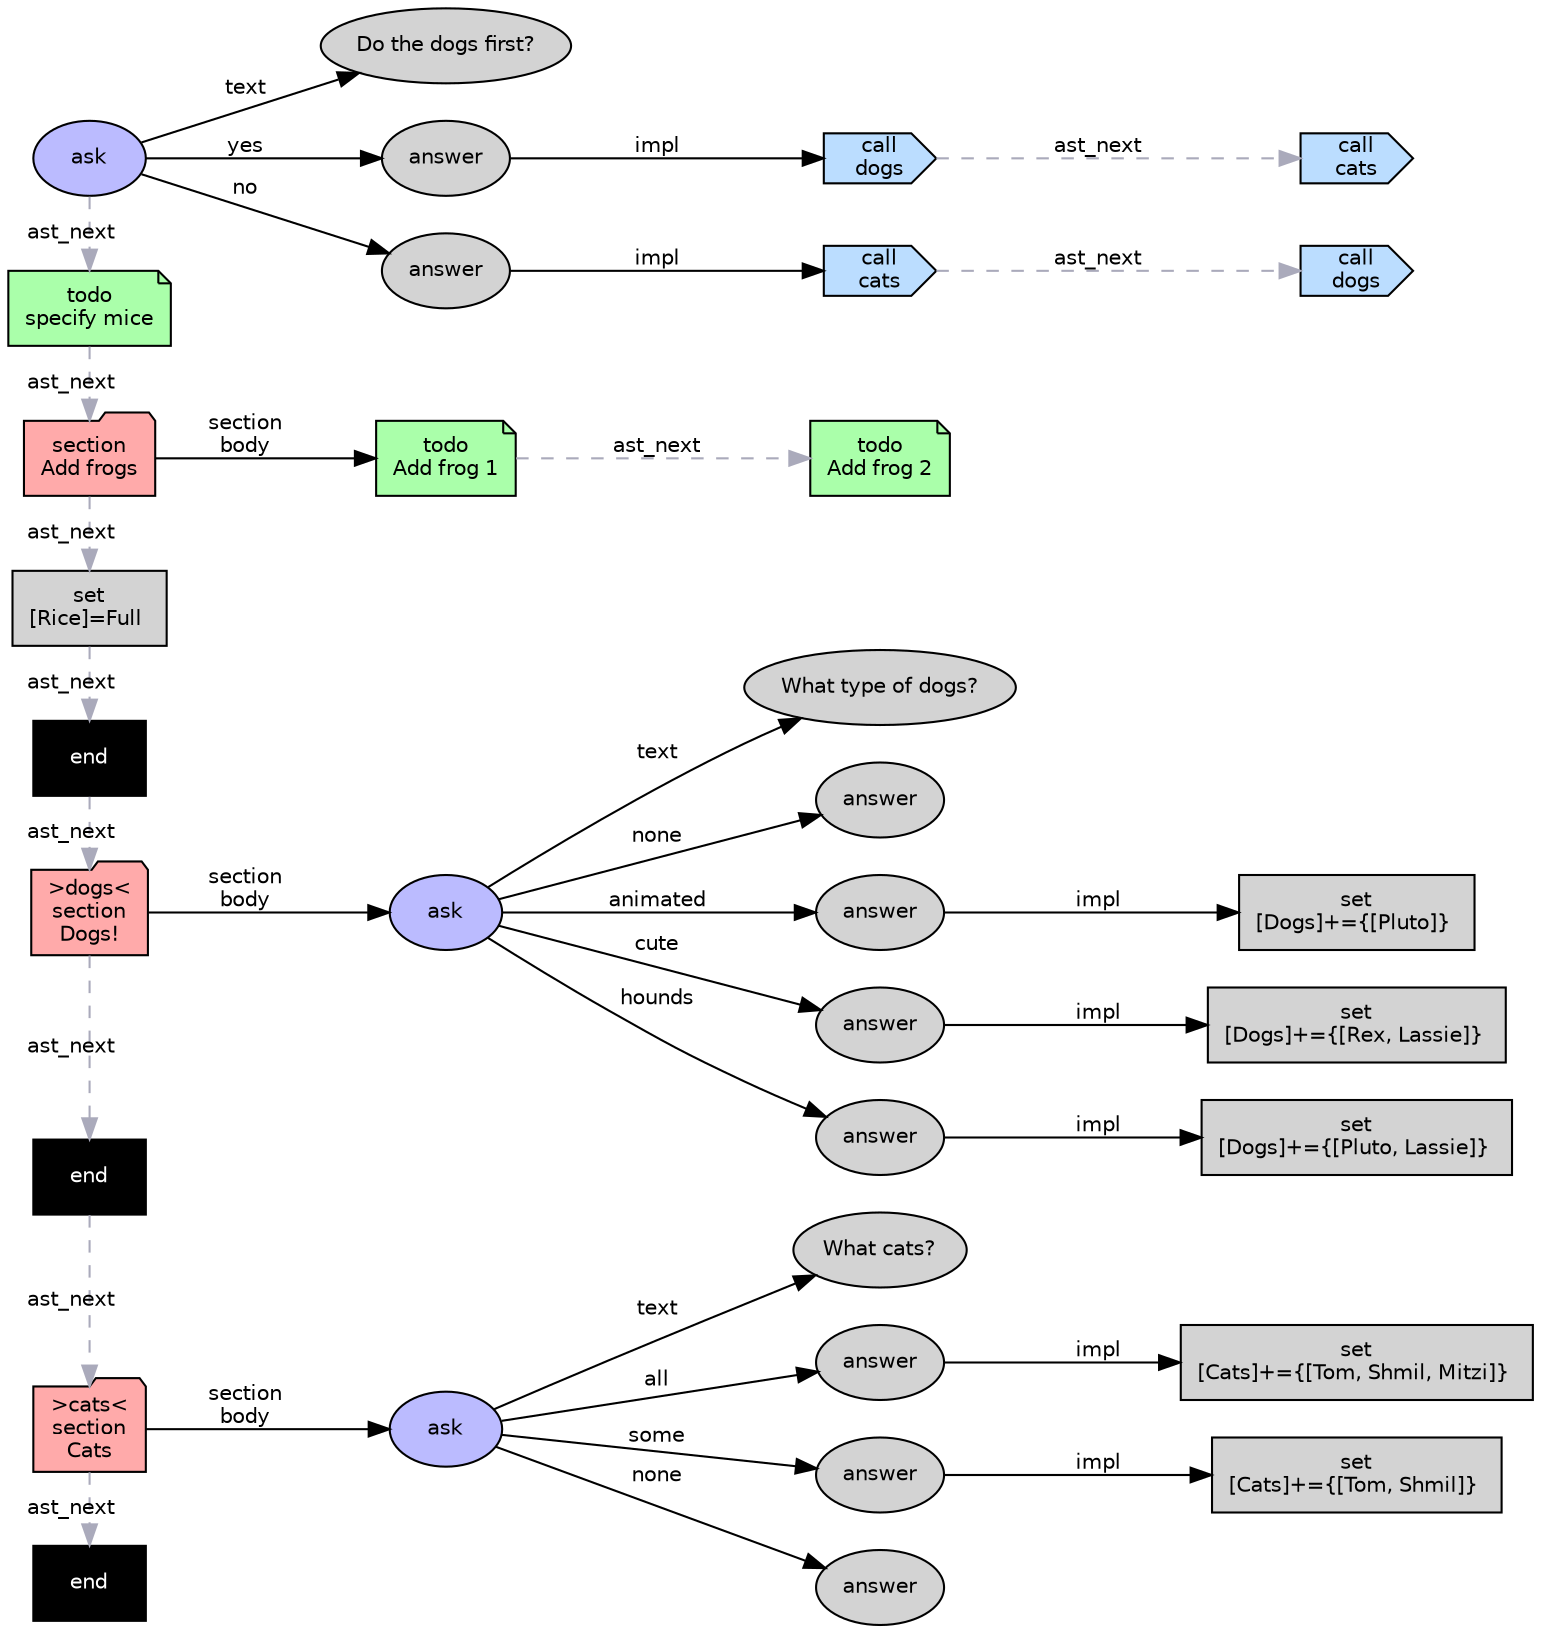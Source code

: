 digraph decisionGraph {
edge [fontname="Helvetica" fontsize="10"]
node [fillcolor="lightgray" style="filled" fontname="Helvetica" fontsize="10"]
rankdir=LR
_18_091_19[ fillcolor="#BBBBFF" label="consider\n" ]
_18_091_19[ fillcolor="#BBBBFF" label="ask\n" ]
_18_091_19_TEXT[ label="Do the dogs first?" ]
_18_091_19_ans_yes[ label="answer" ]
_18_092_19[ fillcolor="#BBDDFF" shape="cds" label="call\ndogs" ]
_18_093_19[ fillcolor="#BBDDFF" shape="cds" label="call\ncats" ]
_18_091_19_ans_no[ label="answer" ]
_18_094_19[ fillcolor="#BBDDFF" shape="cds" label="call\ncats" ]
_18_095_19[ fillcolor="#BBDDFF" shape="cds" label="call\ndogs" ]
_18_096_19[ fillcolor="#AAFFAA" shape="note" label="todo\nspecify mice" ]
_18_097_19[ fillcolor="#FFAAAA" shape="folder" label="section\nAdd frogs" ]
_18_098_19[ fillcolor="#AAFFAA" shape="note" label="todo\nAdd frog 1" ]
_18_099_19[ fillcolor="#AAFFAA" shape="note" label="todo\nAdd frog 2" ]
_18_0910_19[ shape="box" label="set\n[Rice]=Full " ]
_18_0911_19[ fillcolor="#000000" shape="box" color="#000000" fontcolor="#FFFFFF" label="end" ]
dogs[ fillcolor="#FFAAAA" shape="folder" label=">dogs<\nsection\nDogs!" ]
_18_0912_19[ fillcolor="#BBBBFF" label="consider\n" ]
_18_0912_19[ fillcolor="#BBBBFF" label="ask\n" ]
_18_0912_19_TEXT[ label="What type of dogs?" ]
_18_0912_19_ans_none[ label="answer" ]
_18_0912_19_ans_animated[ label="answer" ]
_18_0913_19[ shape="box" label="set\n[Dogs]+={[Pluto]} " ]
_18_0912_19_ans_cute[ label="answer" ]
_18_0914_19[ shape="box" label="set\n[Dogs]+={[Rex, Lassie]} " ]
_18_0912_19_ans_hounds[ label="answer" ]
_18_0915_19[ shape="box" label="set\n[Dogs]+={[Pluto, Lassie]} " ]
_18_0916_19[ fillcolor="#000000" shape="box" color="#000000" fontcolor="#FFFFFF" label="end" ]
cats[ fillcolor="#FFAAAA" shape="folder" label=">cats<\nsection\nCats" ]
_18_0917_19[ fillcolor="#BBBBFF" label="consider\n" ]
_18_0917_19[ fillcolor="#BBBBFF" label="ask\n" ]
_18_0917_19_TEXT[ label="What cats?" ]
_18_0917_19_ans_all[ label="answer" ]
_18_0918_19[ shape="box" label="set\n[Cats]+={[Tom, Shmil, Mitzi]} " ]
_18_0917_19_ans_some[ label="answer" ]
_18_0919_19[ shape="box" label="set\n[Cats]+={[Tom, Shmil]} " ]
_18_0917_19_ans_none[ label="answer" ]
_18_0920_19[ fillcolor="#000000" shape="box" color="#000000" fontcolor="#FFFFFF" label="end" ]
_18_091_19 -> _18_091_19_TEXT[ label="text" ]
_18_091_19 -> _18_091_19_ans_yes[ label="yes" ]
_18_091_19_ans_yes -> _18_092_19[ label="impl" ]
_18_092_19 -> _18_093_19[ color="#AAAABB" constraint="true" style="dashed" label="ast_next" ]
_18_091_19 -> _18_091_19_ans_no[ label="no" ]
_18_091_19_ans_no -> _18_094_19[ label="impl" ]
_18_094_19 -> _18_095_19[ color="#AAAABB" constraint="true" style="dashed" label="ast_next" ]
_18_091_19 -> _18_096_19[ color="#AAAABB" constraint="false" style="dashed" label="ast_next" ]
_18_096_19 -> _18_097_19[ color="#AAAABB" constraint="false" style="dashed" label="ast_next" ]
_18_097_19 -> _18_098_19[ label="section\nbody" ]
_18_098_19 -> _18_099_19[ color="#AAAABB" constraint="true" style="dashed" label="ast_next" ]
_18_097_19 -> _18_0910_19[ color="#AAAABB" constraint="false" style="dashed" label="ast_next" ]
_18_0910_19 -> _18_0911_19[ color="#AAAABB" constraint="false" style="dashed" label="ast_next" ]
_18_0911_19 -> dogs[ color="#AAAABB" constraint="false" style="dashed" label="ast_next" ]
dogs -> _18_0912_19[ label="section\nbody" ]
_18_0912_19 -> _18_0912_19_TEXT[ label="text" ]
_18_0912_19 -> _18_0912_19_ans_none[ label="none" ]
_18_0912_19 -> _18_0912_19_ans_animated[ label="animated" ]
_18_0912_19_ans_animated -> _18_0913_19[ label="impl" ]
_18_0912_19 -> _18_0912_19_ans_cute[ label="cute" ]
_18_0912_19_ans_cute -> _18_0914_19[ label="impl" ]
_18_0912_19 -> _18_0912_19_ans_hounds[ label="hounds" ]
_18_0912_19_ans_hounds -> _18_0915_19[ label="impl" ]
dogs -> _18_0916_19[ color="#AAAABB" constraint="false" style="dashed" label="ast_next" ]
_18_0916_19 -> cats[ color="#AAAABB" constraint="false" style="dashed" label="ast_next" ]
cats -> _18_0917_19[ label="section\nbody" ]
_18_0917_19 -> _18_0917_19_TEXT[ label="text" ]
_18_0917_19 -> _18_0917_19_ans_all[ label="all" ]
_18_0917_19_ans_all -> _18_0918_19[ label="impl" ]
_18_0917_19 -> _18_0917_19_ans_some[ label="some" ]
_18_0917_19_ans_some -> _18_0919_19[ label="impl" ]
_18_0917_19 -> _18_0917_19_ans_none[ label="none" ]
cats -> _18_0920_19[ color="#AAAABB" constraint="false" style="dashed" label="ast_next" ]
}

